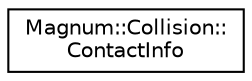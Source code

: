 digraph "圖形化之類別階層"
{
  edge [fontname="Helvetica",fontsize="10",labelfontname="Helvetica",labelfontsize="10"];
  node [fontname="Helvetica",fontsize="10",shape=record];
  rankdir="LR";
  Node1 [label="Magnum::Collision::\lContactInfo",height=0.2,width=0.4,color="black", fillcolor="white", style="filled",URL="$class_magnum_1_1_collision_1_1_contact_info.html",tooltip="Contains information about the collision. "];
}
